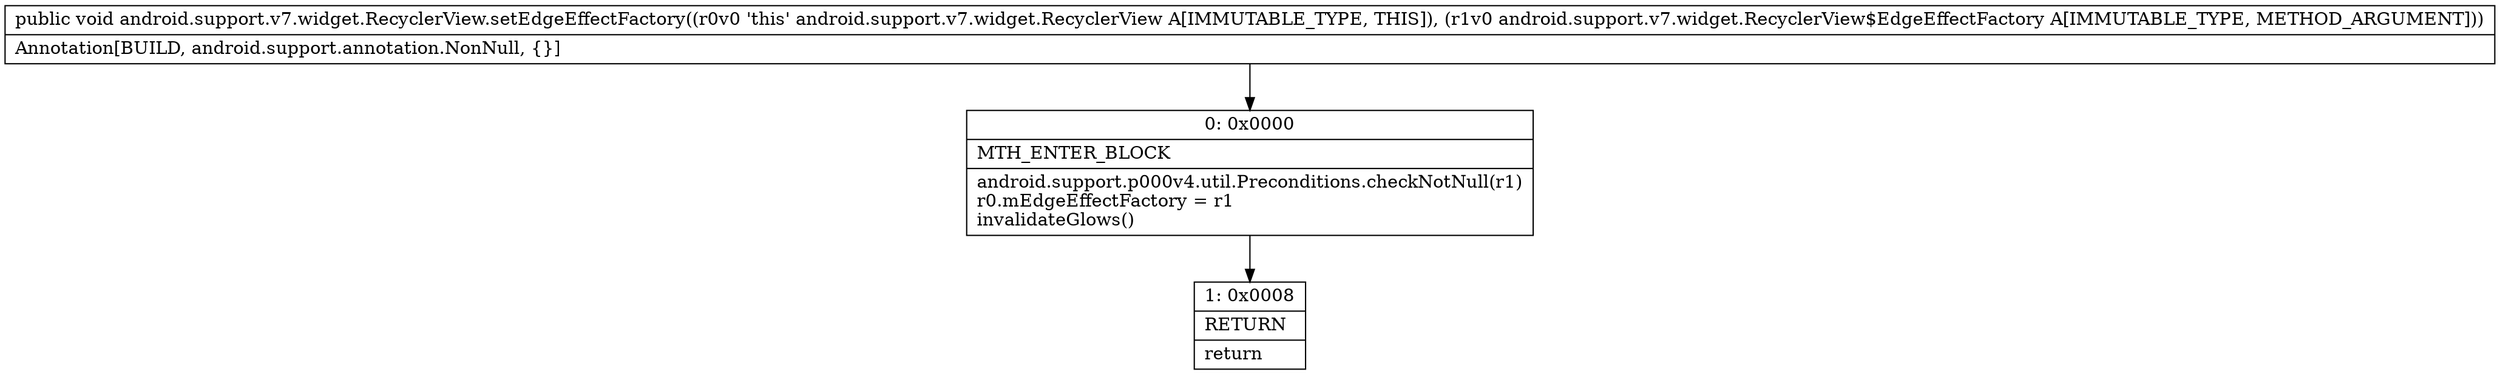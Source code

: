 digraph "CFG forandroid.support.v7.widget.RecyclerView.setEdgeEffectFactory(Landroid\/support\/v7\/widget\/RecyclerView$EdgeEffectFactory;)V" {
Node_0 [shape=record,label="{0\:\ 0x0000|MTH_ENTER_BLOCK\l|android.support.p000v4.util.Preconditions.checkNotNull(r1)\lr0.mEdgeEffectFactory = r1\linvalidateGlows()\l}"];
Node_1 [shape=record,label="{1\:\ 0x0008|RETURN\l|return\l}"];
MethodNode[shape=record,label="{public void android.support.v7.widget.RecyclerView.setEdgeEffectFactory((r0v0 'this' android.support.v7.widget.RecyclerView A[IMMUTABLE_TYPE, THIS]), (r1v0 android.support.v7.widget.RecyclerView$EdgeEffectFactory A[IMMUTABLE_TYPE, METHOD_ARGUMENT]))  | Annotation[BUILD, android.support.annotation.NonNull, \{\}]\l}"];
MethodNode -> Node_0;
Node_0 -> Node_1;
}

